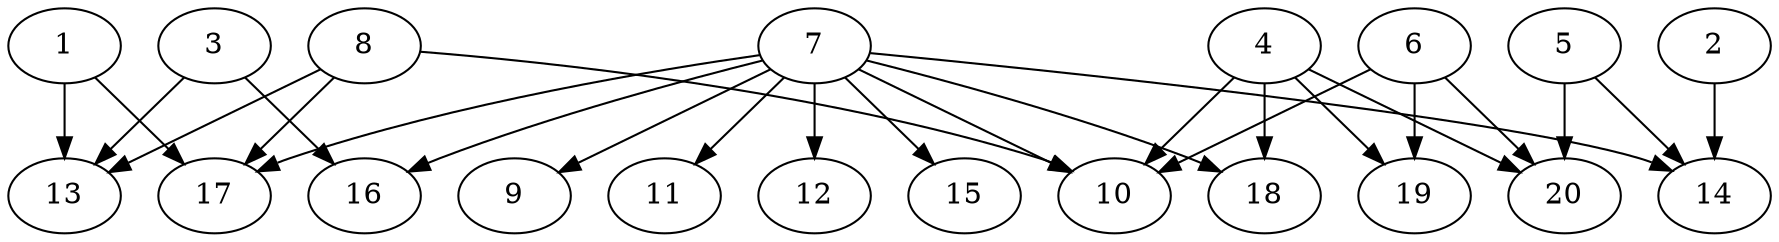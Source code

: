 // DAG automatically generated by daggen at Wed Jul 24 21:21:55 2019
// ./daggen --dot -n 20 --ccr 0.3 --fat 0.8 --regular 0.5 --density 0.6 --mindata 5242880 --maxdata 52428800 
digraph G {
  1 [size="108881920", alpha="0.18", expect_size="32664576"] 
  1 -> 13 [size ="32664576"]
  1 -> 17 [size ="32664576"]
  2 [size="92627627", alpha="0.04", expect_size="27788288"] 
  2 -> 14 [size ="27788288"]
  3 [size="30395733", alpha="0.17", expect_size="9118720"] 
  3 -> 13 [size ="9118720"]
  3 -> 16 [size ="9118720"]
  4 [size="96378880", alpha="0.05", expect_size="28913664"] 
  4 -> 10 [size ="28913664"]
  4 -> 18 [size ="28913664"]
  4 -> 19 [size ="28913664"]
  4 -> 20 [size ="28913664"]
  5 [size="167260160", alpha="0.13", expect_size="50178048"] 
  5 -> 14 [size ="50178048"]
  5 -> 20 [size ="50178048"]
  6 [size="56309760", alpha="0.08", expect_size="16892928"] 
  6 -> 10 [size ="16892928"]
  6 -> 19 [size ="16892928"]
  6 -> 20 [size ="16892928"]
  7 [size="97286827", alpha="0.06", expect_size="29186048"] 
  7 -> 9 [size ="29186048"]
  7 -> 10 [size ="29186048"]
  7 -> 11 [size ="29186048"]
  7 -> 12 [size ="29186048"]
  7 -> 14 [size ="29186048"]
  7 -> 15 [size ="29186048"]
  7 -> 16 [size ="29186048"]
  7 -> 17 [size ="29186048"]
  7 -> 18 [size ="29186048"]
  8 [size="104243200", alpha="0.09", expect_size="31272960"] 
  8 -> 10 [size ="31272960"]
  8 -> 13 [size ="31272960"]
  8 -> 17 [size ="31272960"]
  9 [size="34150400", alpha="0.07", expect_size="10245120"] 
  10 [size="18421760", alpha="0.15", expect_size="5526528"] 
  11 [size="143602347", alpha="0.16", expect_size="43080704"] 
  12 [size="128532480", alpha="0.11", expect_size="38559744"] 
  13 [size="159812267", alpha="0.12", expect_size="47943680"] 
  14 [size="138250240", alpha="0.19", expect_size="41475072"] 
  15 [size="173796693", alpha="0.04", expect_size="52139008"] 
  16 [size="122634240", alpha="0.05", expect_size="36790272"] 
  17 [size="26637653", alpha="0.11", expect_size="7991296"] 
  18 [size="76533760", alpha="0.13", expect_size="22960128"] 
  19 [size="151029760", alpha="0.10", expect_size="45308928"] 
  20 [size="51633493", alpha="0.14", expect_size="15490048"] 
}
